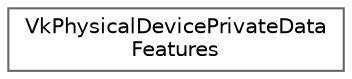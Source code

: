 digraph "类继承关系图"
{
 // LATEX_PDF_SIZE
  bgcolor="transparent";
  edge [fontname=Helvetica,fontsize=10,labelfontname=Helvetica,labelfontsize=10];
  node [fontname=Helvetica,fontsize=10,shape=box,height=0.2,width=0.4];
  rankdir="LR";
  Node0 [id="Node000000",label="VkPhysicalDevicePrivateData\lFeatures",height=0.2,width=0.4,color="grey40", fillcolor="white", style="filled",URL="$struct_vk_physical_device_private_data_features.html",tooltip=" "];
}
